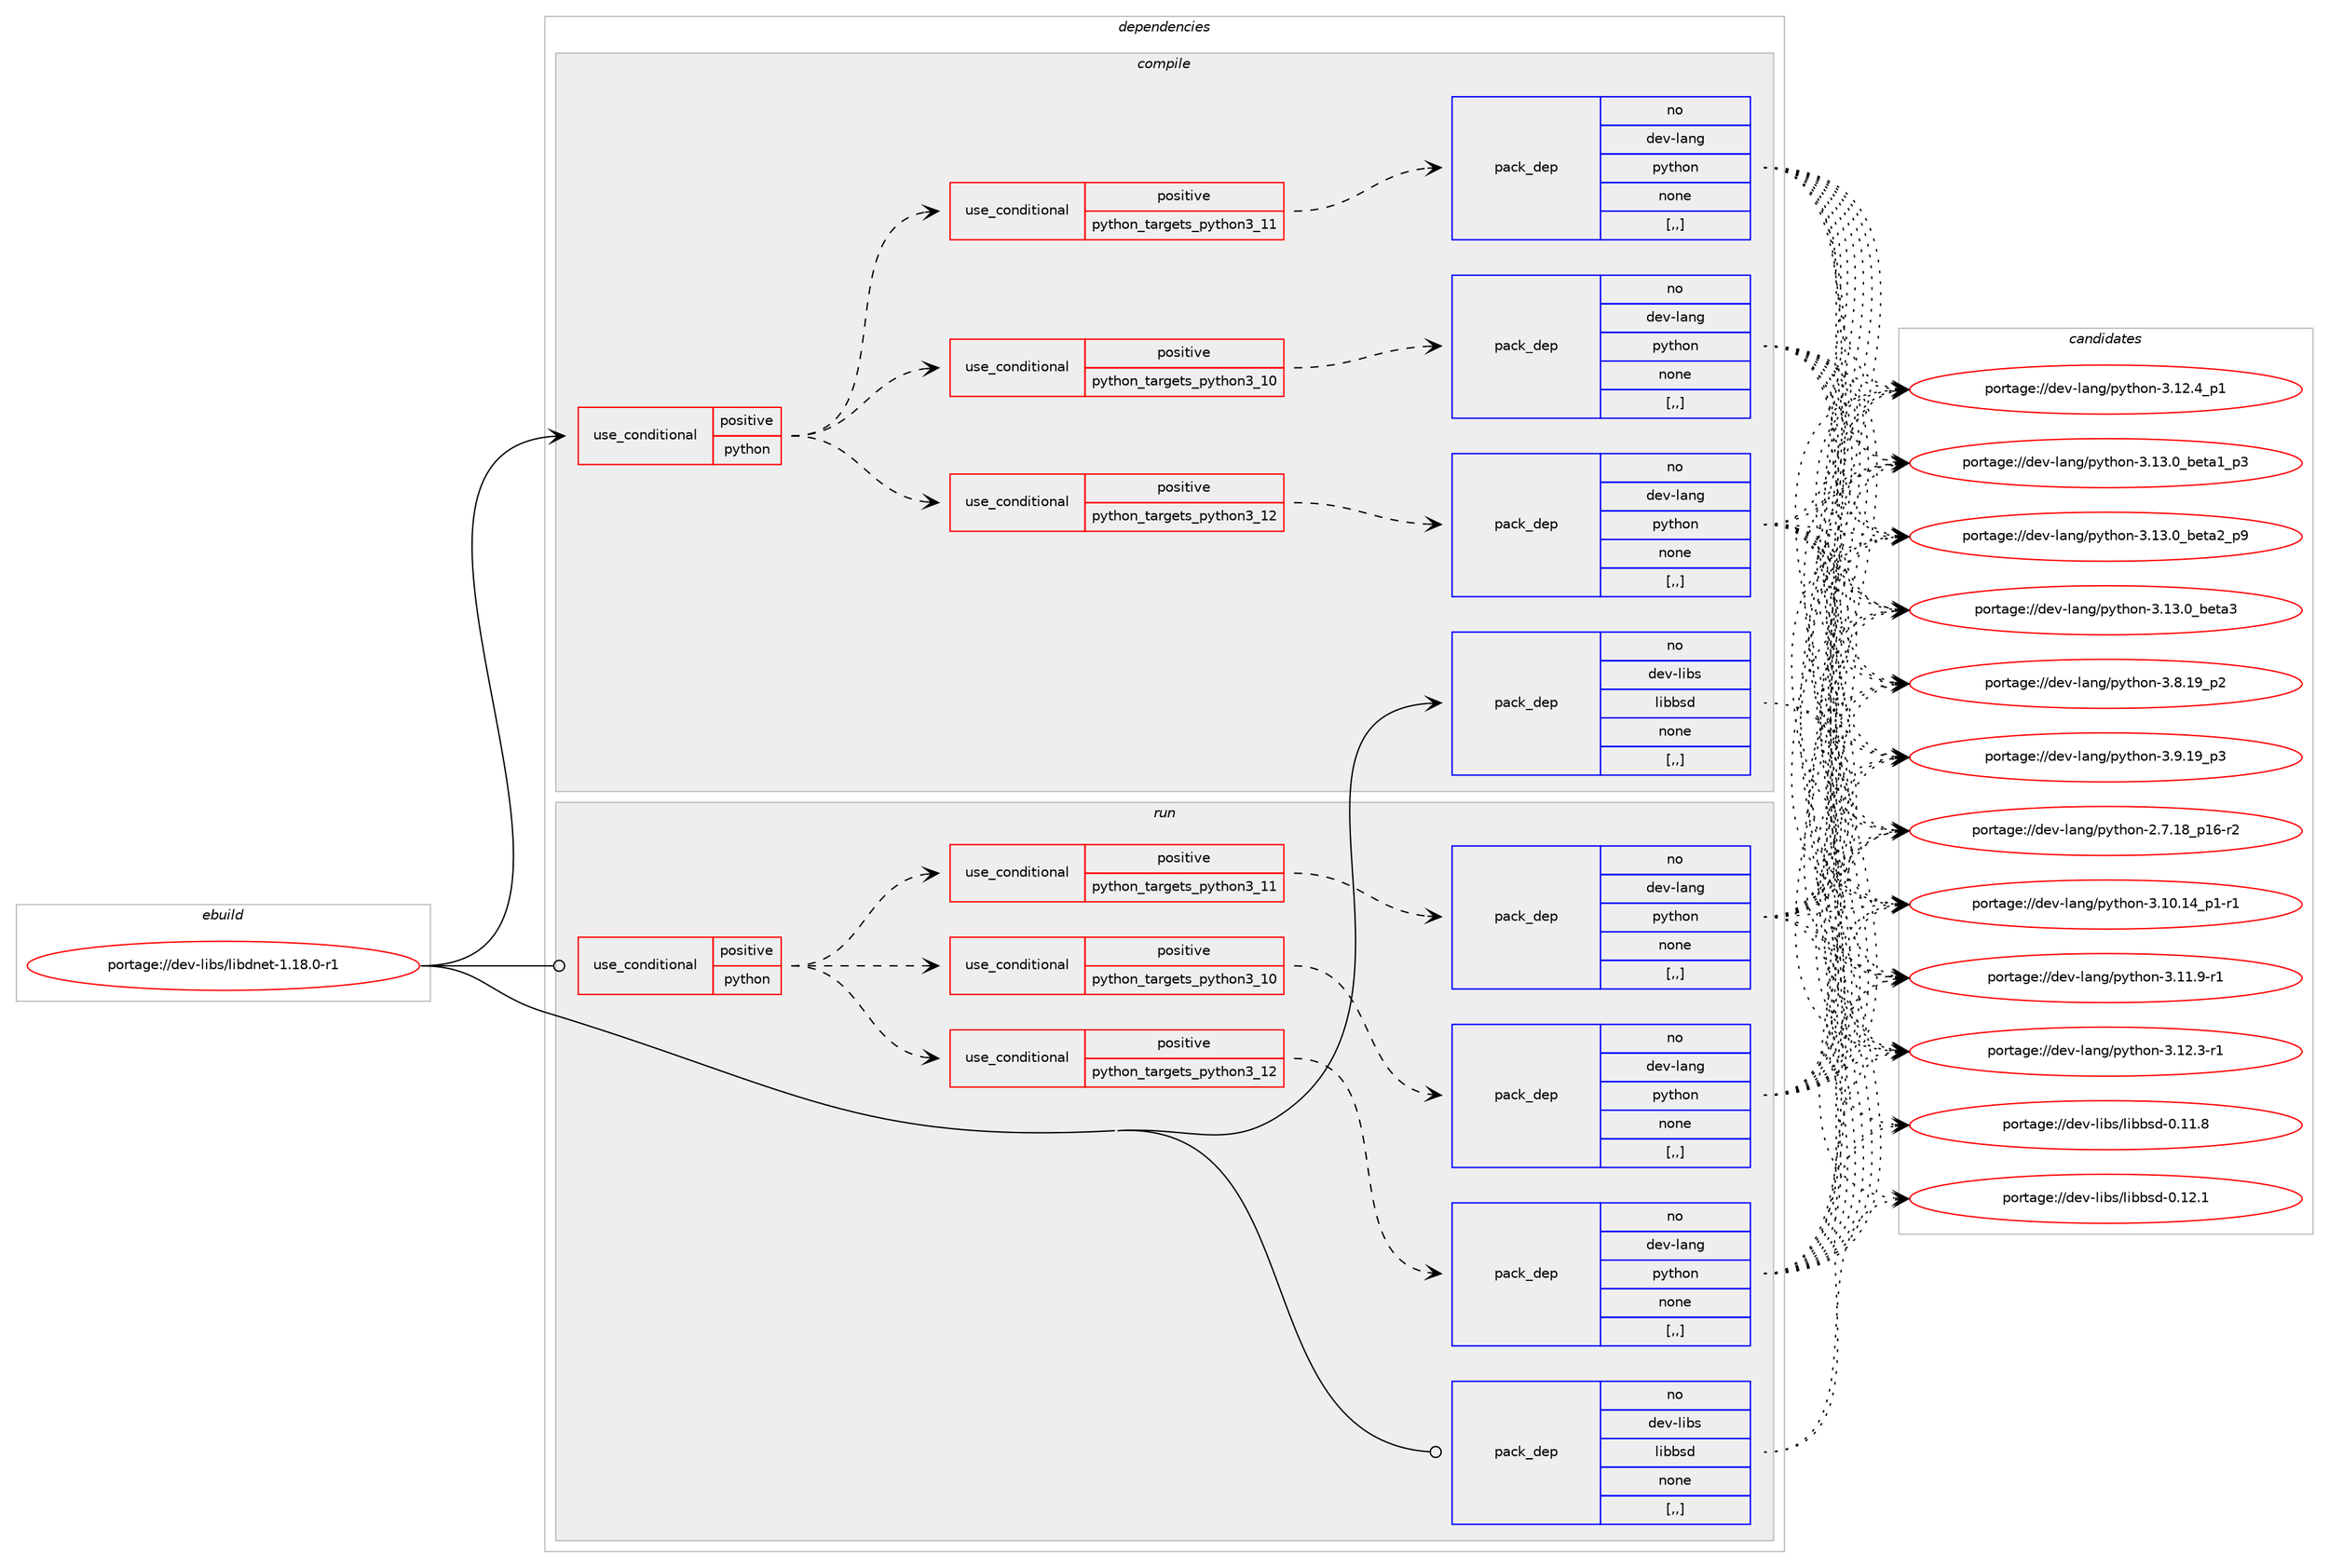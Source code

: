 digraph prolog {

# *************
# Graph options
# *************

newrank=true;
concentrate=true;
compound=true;
graph [rankdir=LR,fontname=Helvetica,fontsize=10,ranksep=1.5];#, ranksep=2.5, nodesep=0.2];
edge  [arrowhead=vee];
node  [fontname=Helvetica,fontsize=10];

# **********
# The ebuild
# **********

subgraph cluster_leftcol {
color=gray;
rank=same;
label=<<i>ebuild</i>>;
id [label="portage://dev-libs/libdnet-1.18.0-r1", color=red, width=4, href="../dev-libs/libdnet-1.18.0-r1.svg"];
}

# ****************
# The dependencies
# ****************

subgraph cluster_midcol {
color=gray;
label=<<i>dependencies</i>>;
subgraph cluster_compile {
fillcolor="#eeeeee";
style=filled;
label=<<i>compile</i>>;
subgraph cond25978 {
dependency106964 [label=<<TABLE BORDER="0" CELLBORDER="1" CELLSPACING="0" CELLPADDING="4"><TR><TD ROWSPAN="3" CELLPADDING="10">use_conditional</TD></TR><TR><TD>positive</TD></TR><TR><TD>python</TD></TR></TABLE>>, shape=none, color=red];
subgraph cond25979 {
dependency106965 [label=<<TABLE BORDER="0" CELLBORDER="1" CELLSPACING="0" CELLPADDING="4"><TR><TD ROWSPAN="3" CELLPADDING="10">use_conditional</TD></TR><TR><TD>positive</TD></TR><TR><TD>python_targets_python3_10</TD></TR></TABLE>>, shape=none, color=red];
subgraph pack79830 {
dependency106966 [label=<<TABLE BORDER="0" CELLBORDER="1" CELLSPACING="0" CELLPADDING="4" WIDTH="220"><TR><TD ROWSPAN="6" CELLPADDING="30">pack_dep</TD></TR><TR><TD WIDTH="110">no</TD></TR><TR><TD>dev-lang</TD></TR><TR><TD>python</TD></TR><TR><TD>none</TD></TR><TR><TD>[,,]</TD></TR></TABLE>>, shape=none, color=blue];
}
dependency106965:e -> dependency106966:w [weight=20,style="dashed",arrowhead="vee"];
}
dependency106964:e -> dependency106965:w [weight=20,style="dashed",arrowhead="vee"];
subgraph cond25980 {
dependency106967 [label=<<TABLE BORDER="0" CELLBORDER="1" CELLSPACING="0" CELLPADDING="4"><TR><TD ROWSPAN="3" CELLPADDING="10">use_conditional</TD></TR><TR><TD>positive</TD></TR><TR><TD>python_targets_python3_11</TD></TR></TABLE>>, shape=none, color=red];
subgraph pack79831 {
dependency106968 [label=<<TABLE BORDER="0" CELLBORDER="1" CELLSPACING="0" CELLPADDING="4" WIDTH="220"><TR><TD ROWSPAN="6" CELLPADDING="30">pack_dep</TD></TR><TR><TD WIDTH="110">no</TD></TR><TR><TD>dev-lang</TD></TR><TR><TD>python</TD></TR><TR><TD>none</TD></TR><TR><TD>[,,]</TD></TR></TABLE>>, shape=none, color=blue];
}
dependency106967:e -> dependency106968:w [weight=20,style="dashed",arrowhead="vee"];
}
dependency106964:e -> dependency106967:w [weight=20,style="dashed",arrowhead="vee"];
subgraph cond25981 {
dependency106969 [label=<<TABLE BORDER="0" CELLBORDER="1" CELLSPACING="0" CELLPADDING="4"><TR><TD ROWSPAN="3" CELLPADDING="10">use_conditional</TD></TR><TR><TD>positive</TD></TR><TR><TD>python_targets_python3_12</TD></TR></TABLE>>, shape=none, color=red];
subgraph pack79832 {
dependency106970 [label=<<TABLE BORDER="0" CELLBORDER="1" CELLSPACING="0" CELLPADDING="4" WIDTH="220"><TR><TD ROWSPAN="6" CELLPADDING="30">pack_dep</TD></TR><TR><TD WIDTH="110">no</TD></TR><TR><TD>dev-lang</TD></TR><TR><TD>python</TD></TR><TR><TD>none</TD></TR><TR><TD>[,,]</TD></TR></TABLE>>, shape=none, color=blue];
}
dependency106969:e -> dependency106970:w [weight=20,style="dashed",arrowhead="vee"];
}
dependency106964:e -> dependency106969:w [weight=20,style="dashed",arrowhead="vee"];
}
id:e -> dependency106964:w [weight=20,style="solid",arrowhead="vee"];
subgraph pack79833 {
dependency106971 [label=<<TABLE BORDER="0" CELLBORDER="1" CELLSPACING="0" CELLPADDING="4" WIDTH="220"><TR><TD ROWSPAN="6" CELLPADDING="30">pack_dep</TD></TR><TR><TD WIDTH="110">no</TD></TR><TR><TD>dev-libs</TD></TR><TR><TD>libbsd</TD></TR><TR><TD>none</TD></TR><TR><TD>[,,]</TD></TR></TABLE>>, shape=none, color=blue];
}
id:e -> dependency106971:w [weight=20,style="solid",arrowhead="vee"];
}
subgraph cluster_compileandrun {
fillcolor="#eeeeee";
style=filled;
label=<<i>compile and run</i>>;
}
subgraph cluster_run {
fillcolor="#eeeeee";
style=filled;
label=<<i>run</i>>;
subgraph cond25982 {
dependency106972 [label=<<TABLE BORDER="0" CELLBORDER="1" CELLSPACING="0" CELLPADDING="4"><TR><TD ROWSPAN="3" CELLPADDING="10">use_conditional</TD></TR><TR><TD>positive</TD></TR><TR><TD>python</TD></TR></TABLE>>, shape=none, color=red];
subgraph cond25983 {
dependency106973 [label=<<TABLE BORDER="0" CELLBORDER="1" CELLSPACING="0" CELLPADDING="4"><TR><TD ROWSPAN="3" CELLPADDING="10">use_conditional</TD></TR><TR><TD>positive</TD></TR><TR><TD>python_targets_python3_10</TD></TR></TABLE>>, shape=none, color=red];
subgraph pack79834 {
dependency106974 [label=<<TABLE BORDER="0" CELLBORDER="1" CELLSPACING="0" CELLPADDING="4" WIDTH="220"><TR><TD ROWSPAN="6" CELLPADDING="30">pack_dep</TD></TR><TR><TD WIDTH="110">no</TD></TR><TR><TD>dev-lang</TD></TR><TR><TD>python</TD></TR><TR><TD>none</TD></TR><TR><TD>[,,]</TD></TR></TABLE>>, shape=none, color=blue];
}
dependency106973:e -> dependency106974:w [weight=20,style="dashed",arrowhead="vee"];
}
dependency106972:e -> dependency106973:w [weight=20,style="dashed",arrowhead="vee"];
subgraph cond25984 {
dependency106975 [label=<<TABLE BORDER="0" CELLBORDER="1" CELLSPACING="0" CELLPADDING="4"><TR><TD ROWSPAN="3" CELLPADDING="10">use_conditional</TD></TR><TR><TD>positive</TD></TR><TR><TD>python_targets_python3_11</TD></TR></TABLE>>, shape=none, color=red];
subgraph pack79835 {
dependency106976 [label=<<TABLE BORDER="0" CELLBORDER="1" CELLSPACING="0" CELLPADDING="4" WIDTH="220"><TR><TD ROWSPAN="6" CELLPADDING="30">pack_dep</TD></TR><TR><TD WIDTH="110">no</TD></TR><TR><TD>dev-lang</TD></TR><TR><TD>python</TD></TR><TR><TD>none</TD></TR><TR><TD>[,,]</TD></TR></TABLE>>, shape=none, color=blue];
}
dependency106975:e -> dependency106976:w [weight=20,style="dashed",arrowhead="vee"];
}
dependency106972:e -> dependency106975:w [weight=20,style="dashed",arrowhead="vee"];
subgraph cond25985 {
dependency106977 [label=<<TABLE BORDER="0" CELLBORDER="1" CELLSPACING="0" CELLPADDING="4"><TR><TD ROWSPAN="3" CELLPADDING="10">use_conditional</TD></TR><TR><TD>positive</TD></TR><TR><TD>python_targets_python3_12</TD></TR></TABLE>>, shape=none, color=red];
subgraph pack79836 {
dependency106978 [label=<<TABLE BORDER="0" CELLBORDER="1" CELLSPACING="0" CELLPADDING="4" WIDTH="220"><TR><TD ROWSPAN="6" CELLPADDING="30">pack_dep</TD></TR><TR><TD WIDTH="110">no</TD></TR><TR><TD>dev-lang</TD></TR><TR><TD>python</TD></TR><TR><TD>none</TD></TR><TR><TD>[,,]</TD></TR></TABLE>>, shape=none, color=blue];
}
dependency106977:e -> dependency106978:w [weight=20,style="dashed",arrowhead="vee"];
}
dependency106972:e -> dependency106977:w [weight=20,style="dashed",arrowhead="vee"];
}
id:e -> dependency106972:w [weight=20,style="solid",arrowhead="odot"];
subgraph pack79837 {
dependency106979 [label=<<TABLE BORDER="0" CELLBORDER="1" CELLSPACING="0" CELLPADDING="4" WIDTH="220"><TR><TD ROWSPAN="6" CELLPADDING="30">pack_dep</TD></TR><TR><TD WIDTH="110">no</TD></TR><TR><TD>dev-libs</TD></TR><TR><TD>libbsd</TD></TR><TR><TD>none</TD></TR><TR><TD>[,,]</TD></TR></TABLE>>, shape=none, color=blue];
}
id:e -> dependency106979:w [weight=20,style="solid",arrowhead="odot"];
}
}

# **************
# The candidates
# **************

subgraph cluster_choices {
rank=same;
color=gray;
label=<<i>candidates</i>>;

subgraph choice79830 {
color=black;
nodesep=1;
choice100101118451089711010347112121116104111110455046554649569511249544511450 [label="portage://dev-lang/python-2.7.18_p16-r2", color=red, width=4,href="../dev-lang/python-2.7.18_p16-r2.svg"];
choice100101118451089711010347112121116104111110455146494846495295112494511449 [label="portage://dev-lang/python-3.10.14_p1-r1", color=red, width=4,href="../dev-lang/python-3.10.14_p1-r1.svg"];
choice100101118451089711010347112121116104111110455146494946574511449 [label="portage://dev-lang/python-3.11.9-r1", color=red, width=4,href="../dev-lang/python-3.11.9-r1.svg"];
choice100101118451089711010347112121116104111110455146495046514511449 [label="portage://dev-lang/python-3.12.3-r1", color=red, width=4,href="../dev-lang/python-3.12.3-r1.svg"];
choice100101118451089711010347112121116104111110455146495046529511249 [label="portage://dev-lang/python-3.12.4_p1", color=red, width=4,href="../dev-lang/python-3.12.4_p1.svg"];
choice10010111845108971101034711212111610411111045514649514648959810111697499511251 [label="portage://dev-lang/python-3.13.0_beta1_p3", color=red, width=4,href="../dev-lang/python-3.13.0_beta1_p3.svg"];
choice10010111845108971101034711212111610411111045514649514648959810111697509511257 [label="portage://dev-lang/python-3.13.0_beta2_p9", color=red, width=4,href="../dev-lang/python-3.13.0_beta2_p9.svg"];
choice1001011184510897110103471121211161041111104551464951464895981011169751 [label="portage://dev-lang/python-3.13.0_beta3", color=red, width=4,href="../dev-lang/python-3.13.0_beta3.svg"];
choice100101118451089711010347112121116104111110455146564649579511250 [label="portage://dev-lang/python-3.8.19_p2", color=red, width=4,href="../dev-lang/python-3.8.19_p2.svg"];
choice100101118451089711010347112121116104111110455146574649579511251 [label="portage://dev-lang/python-3.9.19_p3", color=red, width=4,href="../dev-lang/python-3.9.19_p3.svg"];
dependency106966:e -> choice100101118451089711010347112121116104111110455046554649569511249544511450:w [style=dotted,weight="100"];
dependency106966:e -> choice100101118451089711010347112121116104111110455146494846495295112494511449:w [style=dotted,weight="100"];
dependency106966:e -> choice100101118451089711010347112121116104111110455146494946574511449:w [style=dotted,weight="100"];
dependency106966:e -> choice100101118451089711010347112121116104111110455146495046514511449:w [style=dotted,weight="100"];
dependency106966:e -> choice100101118451089711010347112121116104111110455146495046529511249:w [style=dotted,weight="100"];
dependency106966:e -> choice10010111845108971101034711212111610411111045514649514648959810111697499511251:w [style=dotted,weight="100"];
dependency106966:e -> choice10010111845108971101034711212111610411111045514649514648959810111697509511257:w [style=dotted,weight="100"];
dependency106966:e -> choice1001011184510897110103471121211161041111104551464951464895981011169751:w [style=dotted,weight="100"];
dependency106966:e -> choice100101118451089711010347112121116104111110455146564649579511250:w [style=dotted,weight="100"];
dependency106966:e -> choice100101118451089711010347112121116104111110455146574649579511251:w [style=dotted,weight="100"];
}
subgraph choice79831 {
color=black;
nodesep=1;
choice100101118451089711010347112121116104111110455046554649569511249544511450 [label="portage://dev-lang/python-2.7.18_p16-r2", color=red, width=4,href="../dev-lang/python-2.7.18_p16-r2.svg"];
choice100101118451089711010347112121116104111110455146494846495295112494511449 [label="portage://dev-lang/python-3.10.14_p1-r1", color=red, width=4,href="../dev-lang/python-3.10.14_p1-r1.svg"];
choice100101118451089711010347112121116104111110455146494946574511449 [label="portage://dev-lang/python-3.11.9-r1", color=red, width=4,href="../dev-lang/python-3.11.9-r1.svg"];
choice100101118451089711010347112121116104111110455146495046514511449 [label="portage://dev-lang/python-3.12.3-r1", color=red, width=4,href="../dev-lang/python-3.12.3-r1.svg"];
choice100101118451089711010347112121116104111110455146495046529511249 [label="portage://dev-lang/python-3.12.4_p1", color=red, width=4,href="../dev-lang/python-3.12.4_p1.svg"];
choice10010111845108971101034711212111610411111045514649514648959810111697499511251 [label="portage://dev-lang/python-3.13.0_beta1_p3", color=red, width=4,href="../dev-lang/python-3.13.0_beta1_p3.svg"];
choice10010111845108971101034711212111610411111045514649514648959810111697509511257 [label="portage://dev-lang/python-3.13.0_beta2_p9", color=red, width=4,href="../dev-lang/python-3.13.0_beta2_p9.svg"];
choice1001011184510897110103471121211161041111104551464951464895981011169751 [label="portage://dev-lang/python-3.13.0_beta3", color=red, width=4,href="../dev-lang/python-3.13.0_beta3.svg"];
choice100101118451089711010347112121116104111110455146564649579511250 [label="portage://dev-lang/python-3.8.19_p2", color=red, width=4,href="../dev-lang/python-3.8.19_p2.svg"];
choice100101118451089711010347112121116104111110455146574649579511251 [label="portage://dev-lang/python-3.9.19_p3", color=red, width=4,href="../dev-lang/python-3.9.19_p3.svg"];
dependency106968:e -> choice100101118451089711010347112121116104111110455046554649569511249544511450:w [style=dotted,weight="100"];
dependency106968:e -> choice100101118451089711010347112121116104111110455146494846495295112494511449:w [style=dotted,weight="100"];
dependency106968:e -> choice100101118451089711010347112121116104111110455146494946574511449:w [style=dotted,weight="100"];
dependency106968:e -> choice100101118451089711010347112121116104111110455146495046514511449:w [style=dotted,weight="100"];
dependency106968:e -> choice100101118451089711010347112121116104111110455146495046529511249:w [style=dotted,weight="100"];
dependency106968:e -> choice10010111845108971101034711212111610411111045514649514648959810111697499511251:w [style=dotted,weight="100"];
dependency106968:e -> choice10010111845108971101034711212111610411111045514649514648959810111697509511257:w [style=dotted,weight="100"];
dependency106968:e -> choice1001011184510897110103471121211161041111104551464951464895981011169751:w [style=dotted,weight="100"];
dependency106968:e -> choice100101118451089711010347112121116104111110455146564649579511250:w [style=dotted,weight="100"];
dependency106968:e -> choice100101118451089711010347112121116104111110455146574649579511251:w [style=dotted,weight="100"];
}
subgraph choice79832 {
color=black;
nodesep=1;
choice100101118451089711010347112121116104111110455046554649569511249544511450 [label="portage://dev-lang/python-2.7.18_p16-r2", color=red, width=4,href="../dev-lang/python-2.7.18_p16-r2.svg"];
choice100101118451089711010347112121116104111110455146494846495295112494511449 [label="portage://dev-lang/python-3.10.14_p1-r1", color=red, width=4,href="../dev-lang/python-3.10.14_p1-r1.svg"];
choice100101118451089711010347112121116104111110455146494946574511449 [label="portage://dev-lang/python-3.11.9-r1", color=red, width=4,href="../dev-lang/python-3.11.9-r1.svg"];
choice100101118451089711010347112121116104111110455146495046514511449 [label="portage://dev-lang/python-3.12.3-r1", color=red, width=4,href="../dev-lang/python-3.12.3-r1.svg"];
choice100101118451089711010347112121116104111110455146495046529511249 [label="portage://dev-lang/python-3.12.4_p1", color=red, width=4,href="../dev-lang/python-3.12.4_p1.svg"];
choice10010111845108971101034711212111610411111045514649514648959810111697499511251 [label="portage://dev-lang/python-3.13.0_beta1_p3", color=red, width=4,href="../dev-lang/python-3.13.0_beta1_p3.svg"];
choice10010111845108971101034711212111610411111045514649514648959810111697509511257 [label="portage://dev-lang/python-3.13.0_beta2_p9", color=red, width=4,href="../dev-lang/python-3.13.0_beta2_p9.svg"];
choice1001011184510897110103471121211161041111104551464951464895981011169751 [label="portage://dev-lang/python-3.13.0_beta3", color=red, width=4,href="../dev-lang/python-3.13.0_beta3.svg"];
choice100101118451089711010347112121116104111110455146564649579511250 [label="portage://dev-lang/python-3.8.19_p2", color=red, width=4,href="../dev-lang/python-3.8.19_p2.svg"];
choice100101118451089711010347112121116104111110455146574649579511251 [label="portage://dev-lang/python-3.9.19_p3", color=red, width=4,href="../dev-lang/python-3.9.19_p3.svg"];
dependency106970:e -> choice100101118451089711010347112121116104111110455046554649569511249544511450:w [style=dotted,weight="100"];
dependency106970:e -> choice100101118451089711010347112121116104111110455146494846495295112494511449:w [style=dotted,weight="100"];
dependency106970:e -> choice100101118451089711010347112121116104111110455146494946574511449:w [style=dotted,weight="100"];
dependency106970:e -> choice100101118451089711010347112121116104111110455146495046514511449:w [style=dotted,weight="100"];
dependency106970:e -> choice100101118451089711010347112121116104111110455146495046529511249:w [style=dotted,weight="100"];
dependency106970:e -> choice10010111845108971101034711212111610411111045514649514648959810111697499511251:w [style=dotted,weight="100"];
dependency106970:e -> choice10010111845108971101034711212111610411111045514649514648959810111697509511257:w [style=dotted,weight="100"];
dependency106970:e -> choice1001011184510897110103471121211161041111104551464951464895981011169751:w [style=dotted,weight="100"];
dependency106970:e -> choice100101118451089711010347112121116104111110455146564649579511250:w [style=dotted,weight="100"];
dependency106970:e -> choice100101118451089711010347112121116104111110455146574649579511251:w [style=dotted,weight="100"];
}
subgraph choice79833 {
color=black;
nodesep=1;
choice100101118451081059811547108105989811510045484649494656 [label="portage://dev-libs/libbsd-0.11.8", color=red, width=4,href="../dev-libs/libbsd-0.11.8.svg"];
choice100101118451081059811547108105989811510045484649504649 [label="portage://dev-libs/libbsd-0.12.1", color=red, width=4,href="../dev-libs/libbsd-0.12.1.svg"];
dependency106971:e -> choice100101118451081059811547108105989811510045484649494656:w [style=dotted,weight="100"];
dependency106971:e -> choice100101118451081059811547108105989811510045484649504649:w [style=dotted,weight="100"];
}
subgraph choice79834 {
color=black;
nodesep=1;
choice100101118451089711010347112121116104111110455046554649569511249544511450 [label="portage://dev-lang/python-2.7.18_p16-r2", color=red, width=4,href="../dev-lang/python-2.7.18_p16-r2.svg"];
choice100101118451089711010347112121116104111110455146494846495295112494511449 [label="portage://dev-lang/python-3.10.14_p1-r1", color=red, width=4,href="../dev-lang/python-3.10.14_p1-r1.svg"];
choice100101118451089711010347112121116104111110455146494946574511449 [label="portage://dev-lang/python-3.11.9-r1", color=red, width=4,href="../dev-lang/python-3.11.9-r1.svg"];
choice100101118451089711010347112121116104111110455146495046514511449 [label="portage://dev-lang/python-3.12.3-r1", color=red, width=4,href="../dev-lang/python-3.12.3-r1.svg"];
choice100101118451089711010347112121116104111110455146495046529511249 [label="portage://dev-lang/python-3.12.4_p1", color=red, width=4,href="../dev-lang/python-3.12.4_p1.svg"];
choice10010111845108971101034711212111610411111045514649514648959810111697499511251 [label="portage://dev-lang/python-3.13.0_beta1_p3", color=red, width=4,href="../dev-lang/python-3.13.0_beta1_p3.svg"];
choice10010111845108971101034711212111610411111045514649514648959810111697509511257 [label="portage://dev-lang/python-3.13.0_beta2_p9", color=red, width=4,href="../dev-lang/python-3.13.0_beta2_p9.svg"];
choice1001011184510897110103471121211161041111104551464951464895981011169751 [label="portage://dev-lang/python-3.13.0_beta3", color=red, width=4,href="../dev-lang/python-3.13.0_beta3.svg"];
choice100101118451089711010347112121116104111110455146564649579511250 [label="portage://dev-lang/python-3.8.19_p2", color=red, width=4,href="../dev-lang/python-3.8.19_p2.svg"];
choice100101118451089711010347112121116104111110455146574649579511251 [label="portage://dev-lang/python-3.9.19_p3", color=red, width=4,href="../dev-lang/python-3.9.19_p3.svg"];
dependency106974:e -> choice100101118451089711010347112121116104111110455046554649569511249544511450:w [style=dotted,weight="100"];
dependency106974:e -> choice100101118451089711010347112121116104111110455146494846495295112494511449:w [style=dotted,weight="100"];
dependency106974:e -> choice100101118451089711010347112121116104111110455146494946574511449:w [style=dotted,weight="100"];
dependency106974:e -> choice100101118451089711010347112121116104111110455146495046514511449:w [style=dotted,weight="100"];
dependency106974:e -> choice100101118451089711010347112121116104111110455146495046529511249:w [style=dotted,weight="100"];
dependency106974:e -> choice10010111845108971101034711212111610411111045514649514648959810111697499511251:w [style=dotted,weight="100"];
dependency106974:e -> choice10010111845108971101034711212111610411111045514649514648959810111697509511257:w [style=dotted,weight="100"];
dependency106974:e -> choice1001011184510897110103471121211161041111104551464951464895981011169751:w [style=dotted,weight="100"];
dependency106974:e -> choice100101118451089711010347112121116104111110455146564649579511250:w [style=dotted,weight="100"];
dependency106974:e -> choice100101118451089711010347112121116104111110455146574649579511251:w [style=dotted,weight="100"];
}
subgraph choice79835 {
color=black;
nodesep=1;
choice100101118451089711010347112121116104111110455046554649569511249544511450 [label="portage://dev-lang/python-2.7.18_p16-r2", color=red, width=4,href="../dev-lang/python-2.7.18_p16-r2.svg"];
choice100101118451089711010347112121116104111110455146494846495295112494511449 [label="portage://dev-lang/python-3.10.14_p1-r1", color=red, width=4,href="../dev-lang/python-3.10.14_p1-r1.svg"];
choice100101118451089711010347112121116104111110455146494946574511449 [label="portage://dev-lang/python-3.11.9-r1", color=red, width=4,href="../dev-lang/python-3.11.9-r1.svg"];
choice100101118451089711010347112121116104111110455146495046514511449 [label="portage://dev-lang/python-3.12.3-r1", color=red, width=4,href="../dev-lang/python-3.12.3-r1.svg"];
choice100101118451089711010347112121116104111110455146495046529511249 [label="portage://dev-lang/python-3.12.4_p1", color=red, width=4,href="../dev-lang/python-3.12.4_p1.svg"];
choice10010111845108971101034711212111610411111045514649514648959810111697499511251 [label="portage://dev-lang/python-3.13.0_beta1_p3", color=red, width=4,href="../dev-lang/python-3.13.0_beta1_p3.svg"];
choice10010111845108971101034711212111610411111045514649514648959810111697509511257 [label="portage://dev-lang/python-3.13.0_beta2_p9", color=red, width=4,href="../dev-lang/python-3.13.0_beta2_p9.svg"];
choice1001011184510897110103471121211161041111104551464951464895981011169751 [label="portage://dev-lang/python-3.13.0_beta3", color=red, width=4,href="../dev-lang/python-3.13.0_beta3.svg"];
choice100101118451089711010347112121116104111110455146564649579511250 [label="portage://dev-lang/python-3.8.19_p2", color=red, width=4,href="../dev-lang/python-3.8.19_p2.svg"];
choice100101118451089711010347112121116104111110455146574649579511251 [label="portage://dev-lang/python-3.9.19_p3", color=red, width=4,href="../dev-lang/python-3.9.19_p3.svg"];
dependency106976:e -> choice100101118451089711010347112121116104111110455046554649569511249544511450:w [style=dotted,weight="100"];
dependency106976:e -> choice100101118451089711010347112121116104111110455146494846495295112494511449:w [style=dotted,weight="100"];
dependency106976:e -> choice100101118451089711010347112121116104111110455146494946574511449:w [style=dotted,weight="100"];
dependency106976:e -> choice100101118451089711010347112121116104111110455146495046514511449:w [style=dotted,weight="100"];
dependency106976:e -> choice100101118451089711010347112121116104111110455146495046529511249:w [style=dotted,weight="100"];
dependency106976:e -> choice10010111845108971101034711212111610411111045514649514648959810111697499511251:w [style=dotted,weight="100"];
dependency106976:e -> choice10010111845108971101034711212111610411111045514649514648959810111697509511257:w [style=dotted,weight="100"];
dependency106976:e -> choice1001011184510897110103471121211161041111104551464951464895981011169751:w [style=dotted,weight="100"];
dependency106976:e -> choice100101118451089711010347112121116104111110455146564649579511250:w [style=dotted,weight="100"];
dependency106976:e -> choice100101118451089711010347112121116104111110455146574649579511251:w [style=dotted,weight="100"];
}
subgraph choice79836 {
color=black;
nodesep=1;
choice100101118451089711010347112121116104111110455046554649569511249544511450 [label="portage://dev-lang/python-2.7.18_p16-r2", color=red, width=4,href="../dev-lang/python-2.7.18_p16-r2.svg"];
choice100101118451089711010347112121116104111110455146494846495295112494511449 [label="portage://dev-lang/python-3.10.14_p1-r1", color=red, width=4,href="../dev-lang/python-3.10.14_p1-r1.svg"];
choice100101118451089711010347112121116104111110455146494946574511449 [label="portage://dev-lang/python-3.11.9-r1", color=red, width=4,href="../dev-lang/python-3.11.9-r1.svg"];
choice100101118451089711010347112121116104111110455146495046514511449 [label="portage://dev-lang/python-3.12.3-r1", color=red, width=4,href="../dev-lang/python-3.12.3-r1.svg"];
choice100101118451089711010347112121116104111110455146495046529511249 [label="portage://dev-lang/python-3.12.4_p1", color=red, width=4,href="../dev-lang/python-3.12.4_p1.svg"];
choice10010111845108971101034711212111610411111045514649514648959810111697499511251 [label="portage://dev-lang/python-3.13.0_beta1_p3", color=red, width=4,href="../dev-lang/python-3.13.0_beta1_p3.svg"];
choice10010111845108971101034711212111610411111045514649514648959810111697509511257 [label="portage://dev-lang/python-3.13.0_beta2_p9", color=red, width=4,href="../dev-lang/python-3.13.0_beta2_p9.svg"];
choice1001011184510897110103471121211161041111104551464951464895981011169751 [label="portage://dev-lang/python-3.13.0_beta3", color=red, width=4,href="../dev-lang/python-3.13.0_beta3.svg"];
choice100101118451089711010347112121116104111110455146564649579511250 [label="portage://dev-lang/python-3.8.19_p2", color=red, width=4,href="../dev-lang/python-3.8.19_p2.svg"];
choice100101118451089711010347112121116104111110455146574649579511251 [label="portage://dev-lang/python-3.9.19_p3", color=red, width=4,href="../dev-lang/python-3.9.19_p3.svg"];
dependency106978:e -> choice100101118451089711010347112121116104111110455046554649569511249544511450:w [style=dotted,weight="100"];
dependency106978:e -> choice100101118451089711010347112121116104111110455146494846495295112494511449:w [style=dotted,weight="100"];
dependency106978:e -> choice100101118451089711010347112121116104111110455146494946574511449:w [style=dotted,weight="100"];
dependency106978:e -> choice100101118451089711010347112121116104111110455146495046514511449:w [style=dotted,weight="100"];
dependency106978:e -> choice100101118451089711010347112121116104111110455146495046529511249:w [style=dotted,weight="100"];
dependency106978:e -> choice10010111845108971101034711212111610411111045514649514648959810111697499511251:w [style=dotted,weight="100"];
dependency106978:e -> choice10010111845108971101034711212111610411111045514649514648959810111697509511257:w [style=dotted,weight="100"];
dependency106978:e -> choice1001011184510897110103471121211161041111104551464951464895981011169751:w [style=dotted,weight="100"];
dependency106978:e -> choice100101118451089711010347112121116104111110455146564649579511250:w [style=dotted,weight="100"];
dependency106978:e -> choice100101118451089711010347112121116104111110455146574649579511251:w [style=dotted,weight="100"];
}
subgraph choice79837 {
color=black;
nodesep=1;
choice100101118451081059811547108105989811510045484649494656 [label="portage://dev-libs/libbsd-0.11.8", color=red, width=4,href="../dev-libs/libbsd-0.11.8.svg"];
choice100101118451081059811547108105989811510045484649504649 [label="portage://dev-libs/libbsd-0.12.1", color=red, width=4,href="../dev-libs/libbsd-0.12.1.svg"];
dependency106979:e -> choice100101118451081059811547108105989811510045484649494656:w [style=dotted,weight="100"];
dependency106979:e -> choice100101118451081059811547108105989811510045484649504649:w [style=dotted,weight="100"];
}
}

}
